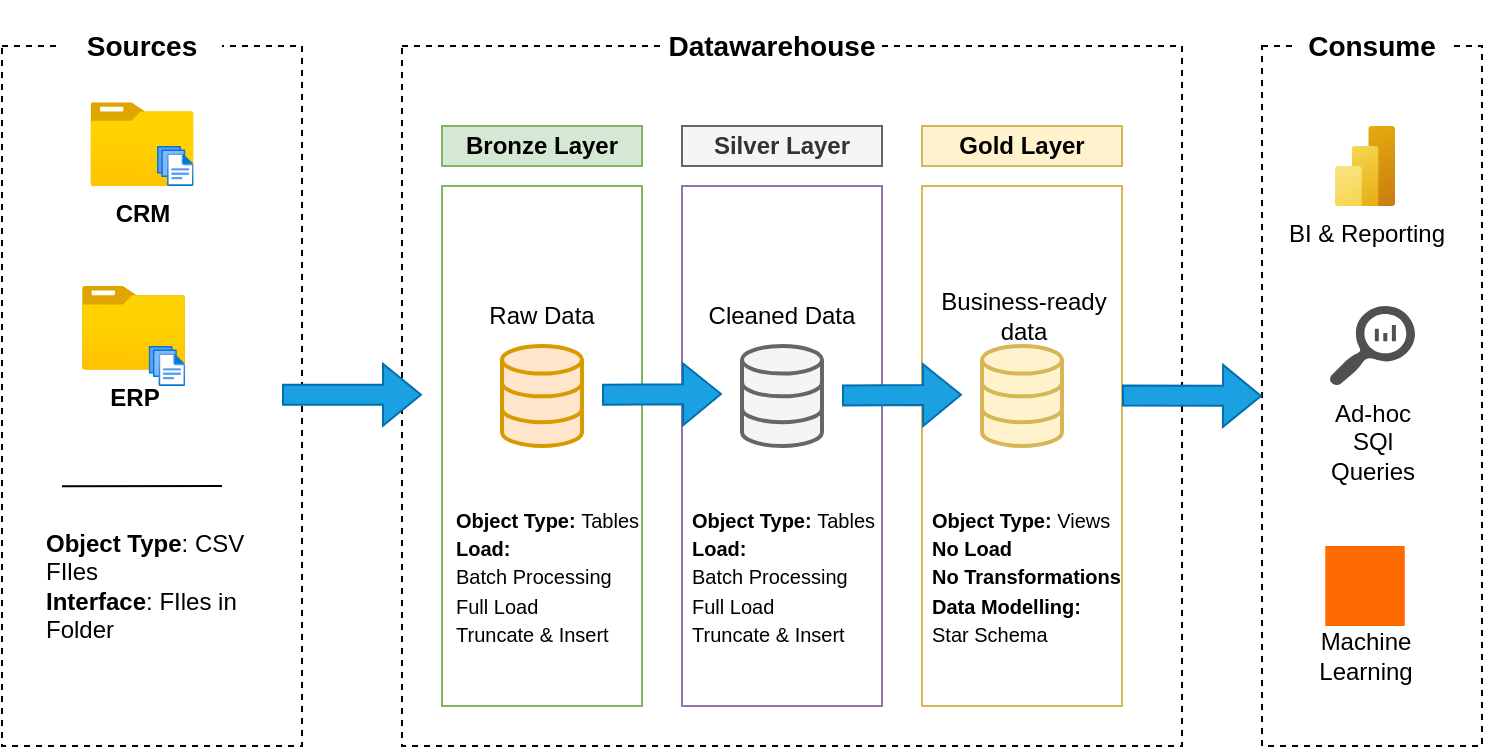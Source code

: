 <mxfile version="26.2.15">
  <diagram name="Page-1" id="kLZOXouvJf_xkU7XG9zv">
    <mxGraphModel dx="1054" dy="626" grid="1" gridSize="10" guides="1" tooltips="1" connect="1" arrows="1" fold="1" page="1" pageScale="1" pageWidth="850" pageHeight="1100" math="0" shadow="0">
      <root>
        <mxCell id="0" />
        <mxCell id="1" parent="0" />
        <mxCell id="rNzydP8nq7r04hHPklQR-13" value="" style="rounded=0;whiteSpace=wrap;html=1;fillColor=none;strokeColor=#d6b656;fontSize=12;" vertex="1" parent="1">
          <mxGeometry x="520" y="290" width="100" height="260" as="geometry" />
        </mxCell>
        <mxCell id="rNzydP8nq7r04hHPklQR-1" value="" style="rounded=0;whiteSpace=wrap;html=1;fillColor=none;dashed=1;" vertex="1" parent="1">
          <mxGeometry x="60" y="220" width="150" height="350" as="geometry" />
        </mxCell>
        <mxCell id="rNzydP8nq7r04hHPklQR-2" value="&lt;font style=&quot;font-size: 14px;&quot;&gt;Sources&lt;/font&gt;" style="rounded=0;whiteSpace=wrap;html=1;strokeColor=none;fillColor=default;fontStyle=1" vertex="1" parent="1">
          <mxGeometry x="90" y="210" width="80" height="20" as="geometry" />
        </mxCell>
        <mxCell id="rNzydP8nq7r04hHPklQR-3" value="" style="rounded=0;whiteSpace=wrap;html=1;fillColor=none;dashed=1;" vertex="1" parent="1">
          <mxGeometry x="260" y="220" width="390" height="350" as="geometry" />
        </mxCell>
        <mxCell id="rNzydP8nq7r04hHPklQR-4" value="Datawarehouse" style="rounded=0;whiteSpace=wrap;html=1;strokeColor=none;fillColor=default;fontStyle=1;fontSize=14;" vertex="1" parent="1">
          <mxGeometry x="390" y="197.5" width="110" height="45" as="geometry" />
        </mxCell>
        <mxCell id="rNzydP8nq7r04hHPklQR-5" value="" style="rounded=0;whiteSpace=wrap;html=1;fillColor=none;dashed=1;" vertex="1" parent="1">
          <mxGeometry x="690" y="220" width="110" height="350" as="geometry" />
        </mxCell>
        <mxCell id="rNzydP8nq7r04hHPklQR-6" value="&lt;font style=&quot;font-size: 14px;&quot;&gt;Consume&lt;/font&gt;" style="rounded=0;whiteSpace=wrap;html=1;strokeColor=none;fillColor=default;fontStyle=1" vertex="1" parent="1">
          <mxGeometry x="705" y="210" width="80" height="20" as="geometry" />
        </mxCell>
        <mxCell id="rNzydP8nq7r04hHPklQR-7" value="&lt;font&gt;Bronze Layer&lt;/font&gt;" style="rounded=0;whiteSpace=wrap;html=1;fillColor=#d5e8d4;strokeColor=#82b366;fontSize=12;fontStyle=1" vertex="1" parent="1">
          <mxGeometry x="280" y="260" width="100" height="20" as="geometry" />
        </mxCell>
        <mxCell id="rNzydP8nq7r04hHPklQR-8" value="&lt;font&gt;Silver Layer&lt;/font&gt;" style="rounded=0;whiteSpace=wrap;html=1;fillColor=#f5f5f5;strokeColor=#666666;fontSize=12;fontColor=#333333;fontStyle=1" vertex="1" parent="1">
          <mxGeometry x="400" y="260" width="100" height="20" as="geometry" />
        </mxCell>
        <mxCell id="rNzydP8nq7r04hHPklQR-9" value="&lt;font&gt;Gold Layer&lt;/font&gt;" style="rounded=0;whiteSpace=wrap;html=1;fillColor=#fff2cc;strokeColor=#d6b656;fontSize=12;fontStyle=1" vertex="1" parent="1">
          <mxGeometry x="520" y="260" width="100" height="20" as="geometry" />
        </mxCell>
        <mxCell id="rNzydP8nq7r04hHPklQR-11" value="" style="rounded=0;whiteSpace=wrap;html=1;fillColor=#ffe6cc;strokeColor=#d79b00;fontSize=12;verticalLabelPosition=bottom;labelBackgroundColor=#ffffff;verticalAlign=top;strokeWidth=2;shadow=0;dashed=0;shape=mxgraph.ios7.icons.data;" vertex="1" parent="1">
          <mxGeometry x="310" y="370" width="40" height="50" as="geometry" />
        </mxCell>
        <mxCell id="rNzydP8nq7r04hHPklQR-12" value="" style="rounded=0;whiteSpace=wrap;html=1;fillColor=none;strokeColor=#9673a6;fontSize=12;" vertex="1" parent="1">
          <mxGeometry x="400" y="290" width="100" height="260" as="geometry" />
        </mxCell>
        <mxCell id="rNzydP8nq7r04hHPklQR-14" value="&lt;b&gt;CRM&lt;/b&gt;" style="image;aspect=fixed;html=1;points=[];align=center;fontSize=12;image=img/lib/azure2/general/Folder_Blank.svg;" vertex="1" parent="1">
          <mxGeometry x="104.2" y="248.12" width="51.6" height="41.88" as="geometry" />
        </mxCell>
        <mxCell id="rNzydP8nq7r04hHPklQR-15" value="" style="image;aspect=fixed;html=1;points=[];align=center;fontSize=12;image=img/lib/azure2/general/Files.svg;" vertex="1" parent="1">
          <mxGeometry x="137.51" y="270" width="18.29" height="20" as="geometry" />
        </mxCell>
        <mxCell id="rNzydP8nq7r04hHPklQR-16" value="&lt;b&gt;ERP&lt;/b&gt;" style="image;aspect=fixed;html=1;points=[];align=center;fontSize=12;image=img/lib/azure2/general/Folder_Blank.svg;" vertex="1" parent="1">
          <mxGeometry x="100" y="340" width="51.6" height="41.88" as="geometry" />
        </mxCell>
        <mxCell id="rNzydP8nq7r04hHPklQR-17" value="" style="image;aspect=fixed;html=1;points=[];align=center;fontSize=12;image=img/lib/azure2/general/Files.svg;" vertex="1" parent="1">
          <mxGeometry x="133.31" y="370" width="18.29" height="20" as="geometry" />
        </mxCell>
        <mxCell id="rNzydP8nq7r04hHPklQR-24" value="" style="endArrow=none;html=1;rounded=0;entryX=0.2;entryY=0.692;entryDx=0;entryDy=0;entryPerimeter=0;shadow=0;" edge="1" parent="1">
          <mxGeometry width="50" height="50" relative="1" as="geometry">
            <mxPoint x="90" y="440.08" as="sourcePoint" />
            <mxPoint x="170" y="440.0" as="targetPoint" />
          </mxGeometry>
        </mxCell>
        <mxCell id="rNzydP8nq7r04hHPklQR-26" value="&lt;b&gt;Object Type&lt;/b&gt;: CSV FIles&lt;div&gt;&lt;b&gt;Interface&lt;/b&gt;: FIles in Folder&lt;/div&gt;" style="text;html=1;align=left;verticalAlign=middle;whiteSpace=wrap;rounded=0;" vertex="1" parent="1">
          <mxGeometry x="80" y="450" width="110" height="80" as="geometry" />
        </mxCell>
        <mxCell id="rNzydP8nq7r04hHPklQR-27" value="" style="rounded=0;whiteSpace=wrap;html=1;fillColor=#f5f5f5;strokeColor=#666666;fontSize=12;verticalLabelPosition=bottom;labelBackgroundColor=#ffffff;verticalAlign=top;strokeWidth=2;shadow=0;dashed=0;shape=mxgraph.ios7.icons.data;fontColor=#333333;" vertex="1" parent="1">
          <mxGeometry x="430" y="370" width="40" height="50" as="geometry" />
        </mxCell>
        <mxCell id="rNzydP8nq7r04hHPklQR-28" value="" style="rounded=0;whiteSpace=wrap;html=1;fillColor=#fff2cc;strokeColor=#d6b656;fontSize=12;verticalLabelPosition=bottom;labelBackgroundColor=#ffffff;verticalAlign=top;strokeWidth=2;shadow=0;dashed=0;shape=mxgraph.ios7.icons.data;" vertex="1" parent="1">
          <mxGeometry x="550" y="370" width="40" height="50" as="geometry" />
        </mxCell>
        <mxCell id="rNzydP8nq7r04hHPklQR-32" value="" style="rounded=0;whiteSpace=wrap;html=1;fillColor=none;strokeColor=#82b366;fontSize=12;" vertex="1" parent="1">
          <mxGeometry x="280" y="290" width="100" height="260" as="geometry" />
        </mxCell>
        <mxCell id="rNzydP8nq7r04hHPklQR-33" value="" style="shape=flexArrow;endArrow=classic;html=1;rounded=0;fillColor=#1ba1e2;strokeColor=#006EAF;" edge="1" parent="1">
          <mxGeometry width="50" height="50" relative="1" as="geometry">
            <mxPoint x="200" y="394.38" as="sourcePoint" />
            <mxPoint x="270" y="394.38" as="targetPoint" />
          </mxGeometry>
        </mxCell>
        <mxCell id="rNzydP8nq7r04hHPklQR-34" value="" style="shape=flexArrow;endArrow=classic;html=1;rounded=0;fillColor=#1ba1e2;strokeColor=#006EAF;" edge="1" parent="1">
          <mxGeometry width="50" height="50" relative="1" as="geometry">
            <mxPoint x="360" y="394.38" as="sourcePoint" />
            <mxPoint x="420" y="394" as="targetPoint" />
          </mxGeometry>
        </mxCell>
        <mxCell id="rNzydP8nq7r04hHPklQR-35" value="" style="shape=flexArrow;endArrow=classic;html=1;rounded=0;fillColor=#1ba1e2;strokeColor=#006EAF;" edge="1" parent="1">
          <mxGeometry width="50" height="50" relative="1" as="geometry">
            <mxPoint x="480" y="394.76" as="sourcePoint" />
            <mxPoint x="540" y="394.38" as="targetPoint" />
          </mxGeometry>
        </mxCell>
        <mxCell id="rNzydP8nq7r04hHPklQR-37" value="" style="shape=flexArrow;endArrow=classic;html=1;rounded=0;fillColor=#1ba1e2;strokeColor=#006EAF;entryX=0;entryY=0.5;entryDx=0;entryDy=0;" edge="1" parent="1" target="rNzydP8nq7r04hHPklQR-5">
          <mxGeometry width="50" height="50" relative="1" as="geometry">
            <mxPoint x="620" y="394.76" as="sourcePoint" />
            <mxPoint x="680" y="394.38" as="targetPoint" />
          </mxGeometry>
        </mxCell>
        <mxCell id="rNzydP8nq7r04hHPklQR-38" value="Raw Data" style="text;html=1;align=center;verticalAlign=middle;whiteSpace=wrap;rounded=0;fontStyle=0" vertex="1" parent="1">
          <mxGeometry x="300" y="345" width="60" height="20" as="geometry" />
        </mxCell>
        <mxCell id="rNzydP8nq7r04hHPklQR-39" value="Cleaned Data" style="text;html=1;align=center;verticalAlign=middle;whiteSpace=wrap;rounded=0;fontStyle=0" vertex="1" parent="1">
          <mxGeometry x="410" y="340" width="80" height="30" as="geometry" />
        </mxCell>
        <mxCell id="rNzydP8nq7r04hHPklQR-40" value="Business-ready data" style="text;html=1;align=center;verticalAlign=middle;whiteSpace=wrap;rounded=0;fontStyle=0" vertex="1" parent="1">
          <mxGeometry x="526.25" y="345" width="90" height="20" as="geometry" />
        </mxCell>
        <mxCell id="rNzydP8nq7r04hHPklQR-41" value="BI &amp;amp; Reporting" style="image;aspect=fixed;html=1;points=[];align=center;fontSize=12;image=img/lib/azure2/analytics/Power_BI_Embedded.svg;" vertex="1" parent="1">
          <mxGeometry x="726.5" y="260" width="30" height="40" as="geometry" />
        </mxCell>
        <mxCell id="rNzydP8nq7r04hHPklQR-42" value="Ad-hoc SQl Queries" style="sketch=0;pointerEvents=1;shadow=0;dashed=0;html=1;strokeColor=none;labelPosition=center;verticalLabelPosition=bottom;verticalAlign=top;align=center;fillColor=#505050;shape=mxgraph.mscae.oms.log_search;whiteSpace=wrap;" vertex="1" parent="1">
          <mxGeometry x="723.5" y="350" width="43" height="40" as="geometry" />
        </mxCell>
        <mxCell id="rNzydP8nq7r04hHPklQR-43" value="" style="points=[];aspect=fixed;html=1;align=center;shadow=0;dashed=0;fillColor=#FF6A00;strokeColor=none;shape=mxgraph.alibaba_cloud.machine_learning;" vertex="1" parent="1">
          <mxGeometry x="721.62" y="470" width="39.76" height="40" as="geometry" />
        </mxCell>
        <mxCell id="rNzydP8nq7r04hHPklQR-44" value="Machine Learning" style="text;html=1;align=center;verticalAlign=middle;whiteSpace=wrap;rounded=0;" vertex="1" parent="1">
          <mxGeometry x="711.5" y="510" width="60" height="30" as="geometry" />
        </mxCell>
        <mxCell id="rNzydP8nq7r04hHPklQR-46" value="&lt;font style=&quot;font-size: 10px;&quot;&gt;&lt;b&gt;Object Type: &lt;/b&gt;Tables&lt;/font&gt;&lt;div&gt;&lt;b&gt;&lt;font style=&quot;font-size: 10px;&quot;&gt;Load:&lt;/font&gt;&lt;/b&gt;&lt;/div&gt;&lt;div&gt;&lt;font style=&quot;font-size: 10px;&quot;&gt;Batch Processing&lt;/font&gt;&lt;/div&gt;&lt;div&gt;&lt;font style=&quot;font-size: 10px;&quot;&gt;Full Load&lt;br&gt;&lt;/font&gt;&lt;/div&gt;&lt;div&gt;&lt;font style=&quot;font-size: 10px;&quot;&gt;Truncate &amp;amp; Insert&lt;/font&gt;&lt;br&gt;&lt;/div&gt;" style="text;html=1;align=left;verticalAlign=middle;whiteSpace=wrap;rounded=0;" vertex="1" parent="1">
          <mxGeometry x="285" y="430" width="105" height="110" as="geometry" />
        </mxCell>
        <mxCell id="rNzydP8nq7r04hHPklQR-47" value="&lt;font style=&quot;font-size: 10px;&quot;&gt;&lt;b&gt;Object Type: &lt;/b&gt;Tables&lt;/font&gt;&lt;div&gt;&lt;b&gt;&lt;font style=&quot;font-size: 10px;&quot;&gt;Load:&lt;/font&gt;&lt;/b&gt;&lt;/div&gt;&lt;div&gt;&lt;font style=&quot;font-size: 10px;&quot;&gt;Batch Processing&lt;/font&gt;&lt;/div&gt;&lt;div&gt;&lt;font style=&quot;font-size: 10px;&quot;&gt;Full Load&lt;br&gt;&lt;/font&gt;&lt;/div&gt;&lt;div&gt;&lt;font style=&quot;font-size: 10px;&quot;&gt;Truncate &amp;amp; Insert&lt;/font&gt;&lt;br&gt;&lt;/div&gt;" style="text;html=1;align=left;verticalAlign=middle;whiteSpace=wrap;rounded=0;" vertex="1" parent="1">
          <mxGeometry x="402.5" y="440" width="105" height="90" as="geometry" />
        </mxCell>
        <mxCell id="rNzydP8nq7r04hHPklQR-48" value="&lt;font style=&quot;font-size: 10px;&quot;&gt;&lt;b&gt;Object Type: &lt;/b&gt;Views&lt;/font&gt;&lt;div&gt;&lt;span style=&quot;font-size: 10px;&quot;&gt;&lt;b&gt;No Load&lt;/b&gt;&lt;/span&gt;&lt;/div&gt;&lt;div&gt;&lt;span style=&quot;font-size: 10px;&quot;&gt;&lt;b&gt;No Transformations&lt;br&gt;Data Modelling:&lt;/b&gt;&lt;/span&gt;&lt;/div&gt;&lt;div&gt;&lt;span style=&quot;font-size: 10px;&quot;&gt;Star Schema&lt;/span&gt;&lt;/div&gt;" style="text;html=1;align=left;verticalAlign=middle;whiteSpace=wrap;rounded=0;" vertex="1" parent="1">
          <mxGeometry x="522.5" y="440" width="97.5" height="90" as="geometry" />
        </mxCell>
      </root>
    </mxGraphModel>
  </diagram>
</mxfile>
